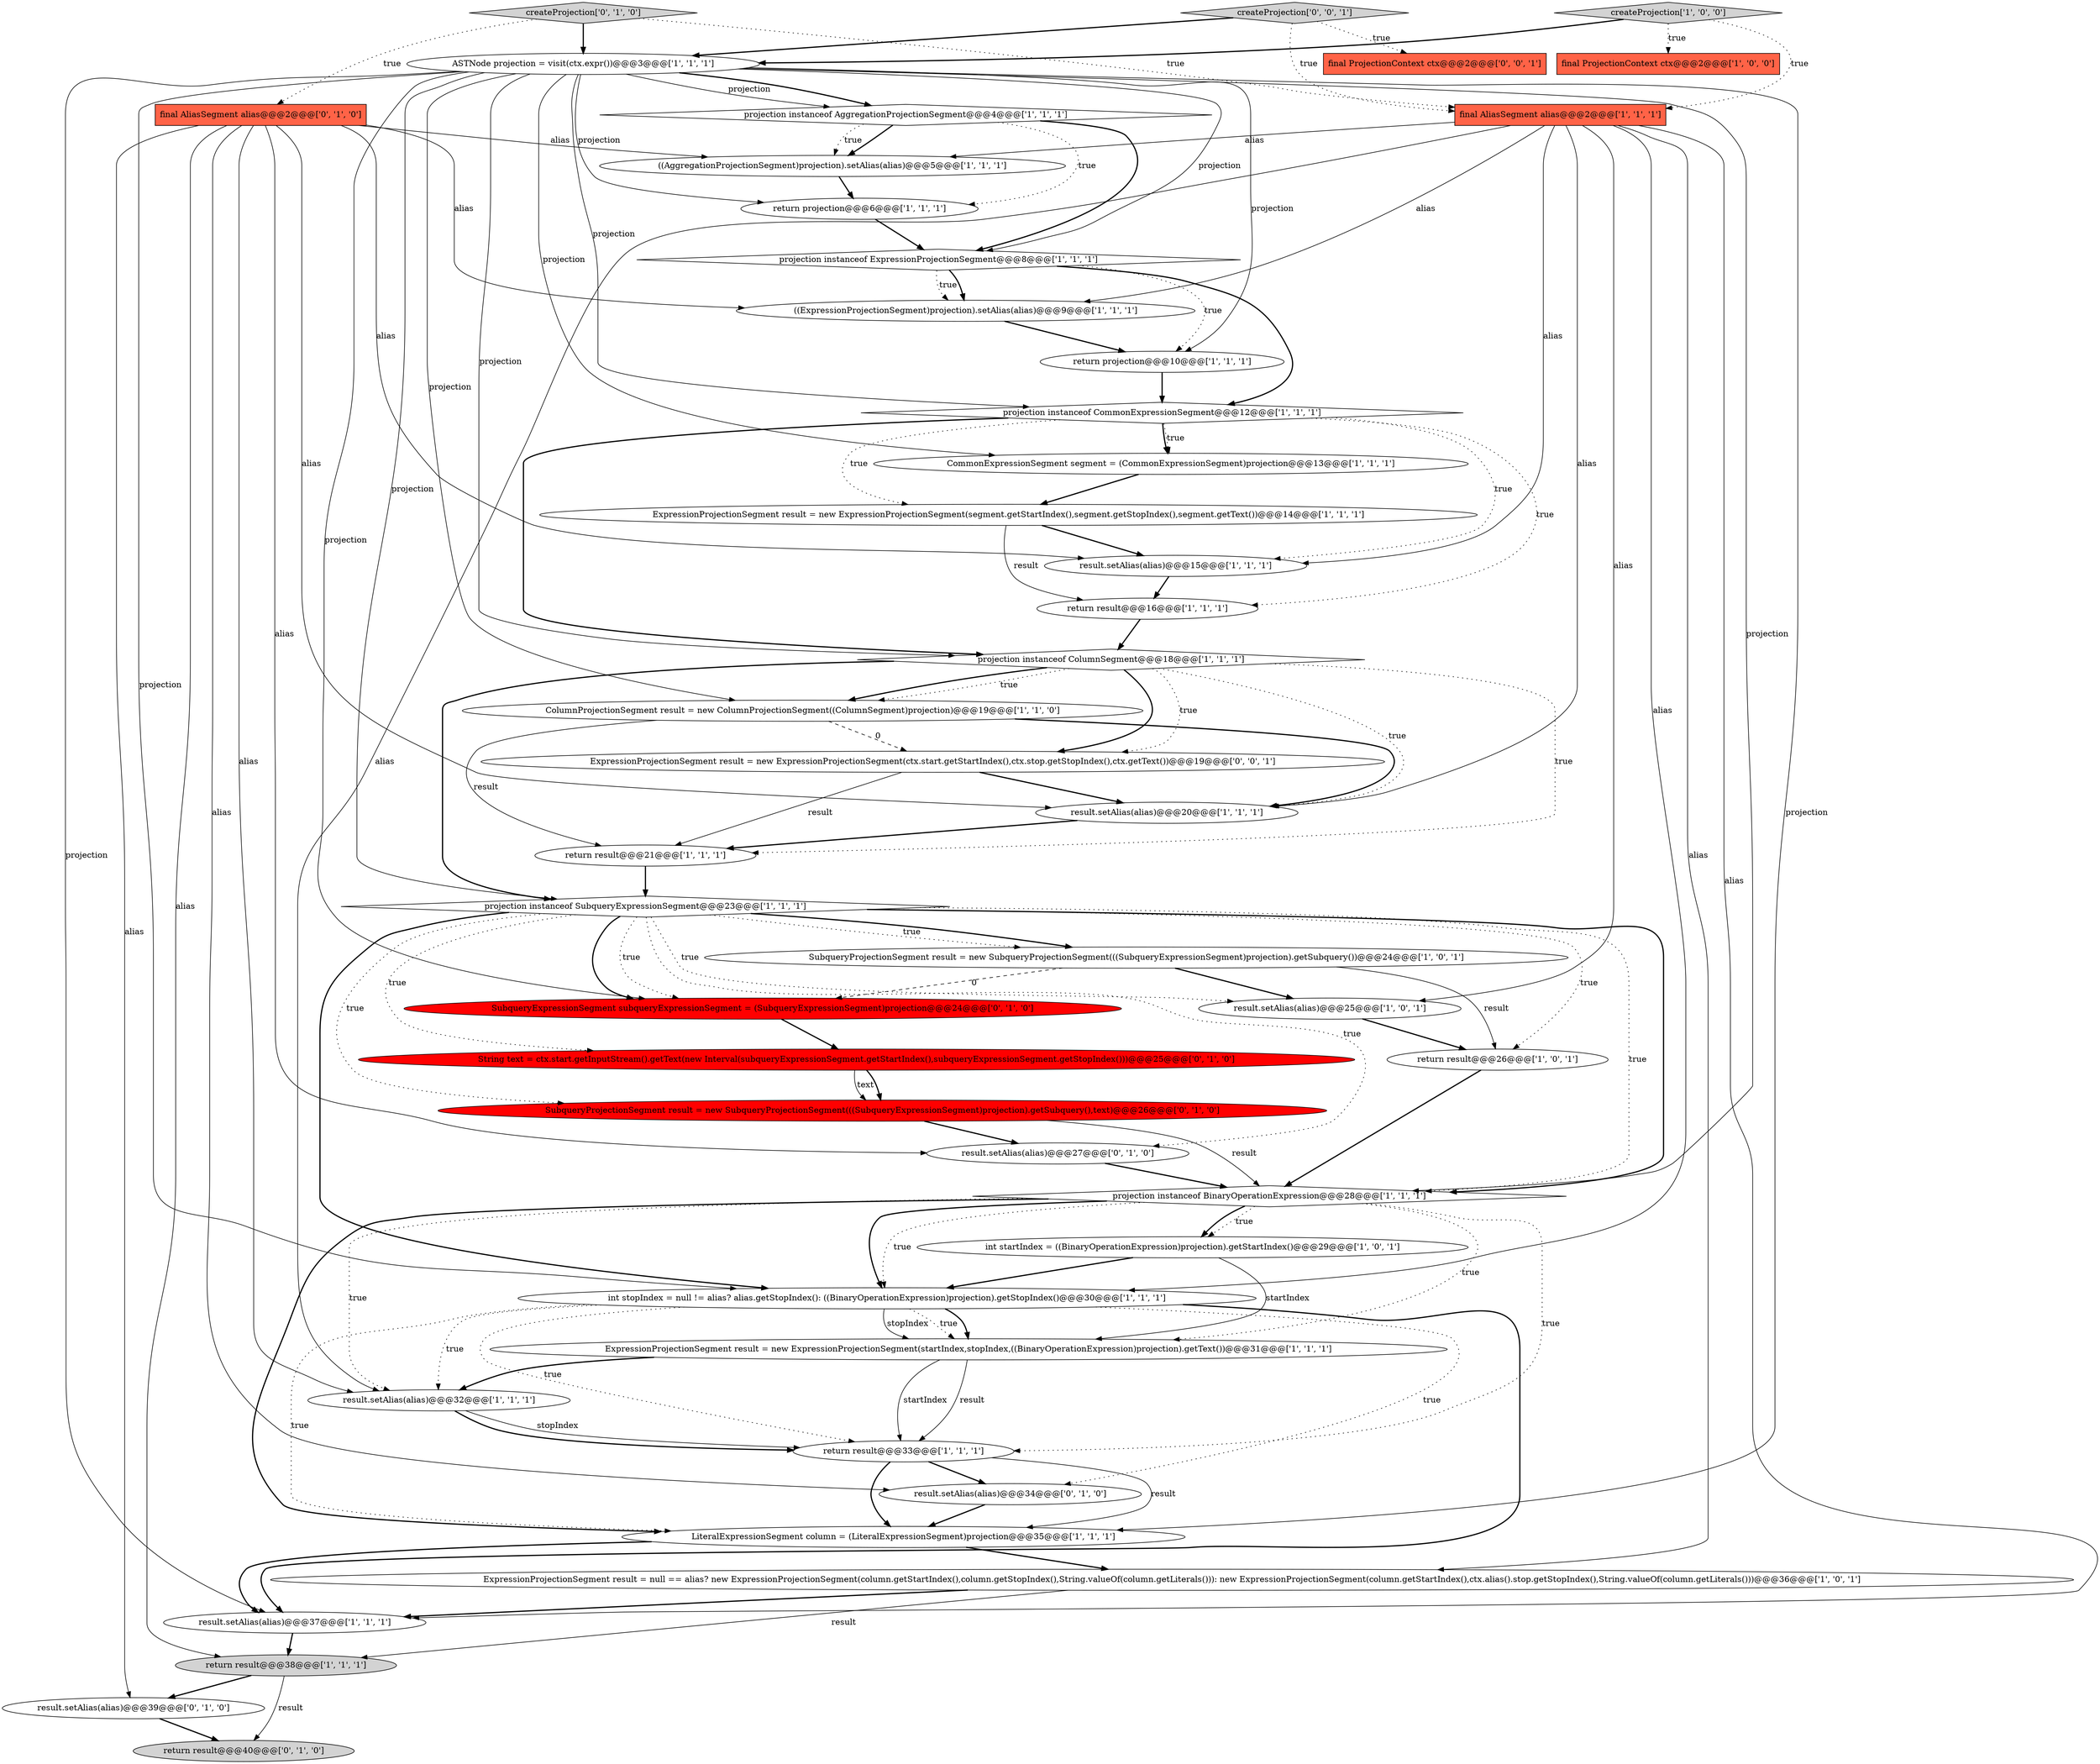digraph {
34 [style = filled, label = "result.setAlias(alias)@@@39@@@['0', '1', '0']", fillcolor = white, shape = ellipse image = "AAA0AAABBB2BBB"];
15 [style = filled, label = "int stopIndex = null != alias? alias.getStopIndex(): ((BinaryOperationExpression)projection).getStopIndex()@@@30@@@['1', '1', '1']", fillcolor = white, shape = ellipse image = "AAA0AAABBB1BBB"];
36 [style = filled, label = "createProjection['0', '1', '0']", fillcolor = lightgray, shape = diamond image = "AAA0AAABBB2BBB"];
3 [style = filled, label = "ExpressionProjectionSegment result = null == alias? new ExpressionProjectionSegment(column.getStartIndex(),column.getStopIndex(),String.valueOf(column.getLiterals())): new ExpressionProjectionSegment(column.getStartIndex(),ctx.alias().stop.getStopIndex(),String.valueOf(column.getLiterals()))@@@36@@@['1', '0', '1']", fillcolor = white, shape = ellipse image = "AAA0AAABBB1BBB"];
6 [style = filled, label = "projection instanceof AggregationProjectionSegment@@@4@@@['1', '1', '1']", fillcolor = white, shape = diamond image = "AAA0AAABBB1BBB"];
13 [style = filled, label = "return projection@@@10@@@['1', '1', '1']", fillcolor = white, shape = ellipse image = "AAA0AAABBB1BBB"];
20 [style = filled, label = "CommonExpressionSegment segment = (CommonExpressionSegment)projection@@@13@@@['1', '1', '1']", fillcolor = white, shape = ellipse image = "AAA0AAABBB1BBB"];
30 [style = filled, label = "result.setAlias(alias)@@@25@@@['1', '0', '1']", fillcolor = white, shape = ellipse image = "AAA0AAABBB1BBB"];
44 [style = filled, label = "final ProjectionContext ctx@@@2@@@['0', '0', '1']", fillcolor = tomato, shape = box image = "AAA0AAABBB3BBB"];
33 [style = filled, label = "result.setAlias(alias)@@@34@@@['0', '1', '0']", fillcolor = white, shape = ellipse image = "AAA0AAABBB2BBB"];
27 [style = filled, label = "return result@@@21@@@['1', '1', '1']", fillcolor = white, shape = ellipse image = "AAA0AAABBB1BBB"];
8 [style = filled, label = "projection instanceof CommonExpressionSegment@@@12@@@['1', '1', '1']", fillcolor = white, shape = diamond image = "AAA0AAABBB1BBB"];
32 [style = filled, label = "final AliasSegment alias@@@2@@@['1', '1', '1']", fillcolor = tomato, shape = box image = "AAA0AAABBB1BBB"];
29 [style = filled, label = "projection instanceof ExpressionProjectionSegment@@@8@@@['1', '1', '1']", fillcolor = white, shape = diamond image = "AAA0AAABBB1BBB"];
16 [style = filled, label = "return result@@@16@@@['1', '1', '1']", fillcolor = white, shape = ellipse image = "AAA0AAABBB1BBB"];
28 [style = filled, label = "ASTNode projection = visit(ctx.expr())@@@3@@@['1', '1', '1']", fillcolor = white, shape = ellipse image = "AAA0AAABBB1BBB"];
23 [style = filled, label = "int startIndex = ((BinaryOperationExpression)projection).getStartIndex()@@@29@@@['1', '0', '1']", fillcolor = white, shape = ellipse image = "AAA0AAABBB1BBB"];
19 [style = filled, label = "final ProjectionContext ctx@@@2@@@['1', '0', '0']", fillcolor = tomato, shape = box image = "AAA0AAABBB1BBB"];
17 [style = filled, label = "ExpressionProjectionSegment result = new ExpressionProjectionSegment(segment.getStartIndex(),segment.getStopIndex(),segment.getText())@@@14@@@['1', '1', '1']", fillcolor = white, shape = ellipse image = "AAA0AAABBB1BBB"];
4 [style = filled, label = "projection instanceof ColumnSegment@@@18@@@['1', '1', '1']", fillcolor = white, shape = diamond image = "AAA0AAABBB1BBB"];
26 [style = filled, label = "ColumnProjectionSegment result = new ColumnProjectionSegment((ColumnSegment)projection)@@@19@@@['1', '1', '0']", fillcolor = white, shape = ellipse image = "AAA0AAABBB1BBB"];
38 [style = filled, label = "result.setAlias(alias)@@@27@@@['0', '1', '0']", fillcolor = white, shape = ellipse image = "AAA0AAABBB2BBB"];
40 [style = filled, label = "return result@@@40@@@['0', '1', '0']", fillcolor = lightgray, shape = ellipse image = "AAA0AAABBB2BBB"];
24 [style = filled, label = "result.setAlias(alias)@@@32@@@['1', '1', '1']", fillcolor = white, shape = ellipse image = "AAA0AAABBB1BBB"];
41 [style = filled, label = "SubqueryExpressionSegment subqueryExpressionSegment = (SubqueryExpressionSegment)projection@@@24@@@['0', '1', '0']", fillcolor = red, shape = ellipse image = "AAA1AAABBB2BBB"];
0 [style = filled, label = "return projection@@@6@@@['1', '1', '1']", fillcolor = white, shape = ellipse image = "AAA0AAABBB1BBB"];
10 [style = filled, label = "return result@@@38@@@['1', '1', '1']", fillcolor = lightgray, shape = ellipse image = "AAA0AAABBB1BBB"];
21 [style = filled, label = "result.setAlias(alias)@@@37@@@['1', '1', '1']", fillcolor = white, shape = ellipse image = "AAA0AAABBB1BBB"];
22 [style = filled, label = "((AggregationProjectionSegment)projection).setAlias(alias)@@@5@@@['1', '1', '1']", fillcolor = white, shape = ellipse image = "AAA0AAABBB1BBB"];
43 [style = filled, label = "ExpressionProjectionSegment result = new ExpressionProjectionSegment(ctx.start.getStartIndex(),ctx.stop.getStopIndex(),ctx.getText())@@@19@@@['0', '0', '1']", fillcolor = white, shape = ellipse image = "AAA0AAABBB3BBB"];
11 [style = filled, label = "createProjection['1', '0', '0']", fillcolor = lightgray, shape = diamond image = "AAA0AAABBB1BBB"];
25 [style = filled, label = "ExpressionProjectionSegment result = new ExpressionProjectionSegment(startIndex,stopIndex,((BinaryOperationExpression)projection).getText())@@@31@@@['1', '1', '1']", fillcolor = white, shape = ellipse image = "AAA0AAABBB1BBB"];
31 [style = filled, label = "return result@@@26@@@['1', '0', '1']", fillcolor = white, shape = ellipse image = "AAA0AAABBB1BBB"];
37 [style = filled, label = "final AliasSegment alias@@@2@@@['0', '1', '0']", fillcolor = tomato, shape = box image = "AAA0AAABBB2BBB"];
39 [style = filled, label = "SubqueryProjectionSegment result = new SubqueryProjectionSegment(((SubqueryExpressionSegment)projection).getSubquery(),text)@@@26@@@['0', '1', '0']", fillcolor = red, shape = ellipse image = "AAA1AAABBB2BBB"];
9 [style = filled, label = "return result@@@33@@@['1', '1', '1']", fillcolor = white, shape = ellipse image = "AAA0AAABBB1BBB"];
7 [style = filled, label = "LiteralExpressionSegment column = (LiteralExpressionSegment)projection@@@35@@@['1', '1', '1']", fillcolor = white, shape = ellipse image = "AAA0AAABBB1BBB"];
1 [style = filled, label = "projection instanceof SubqueryExpressionSegment@@@23@@@['1', '1', '1']", fillcolor = white, shape = diamond image = "AAA0AAABBB1BBB"];
35 [style = filled, label = "String text = ctx.start.getInputStream().getText(new Interval(subqueryExpressionSegment.getStartIndex(),subqueryExpressionSegment.getStopIndex()))@@@25@@@['0', '1', '0']", fillcolor = red, shape = ellipse image = "AAA1AAABBB2BBB"];
2 [style = filled, label = "((ExpressionProjectionSegment)projection).setAlias(alias)@@@9@@@['1', '1', '1']", fillcolor = white, shape = ellipse image = "AAA0AAABBB1BBB"];
42 [style = filled, label = "createProjection['0', '0', '1']", fillcolor = lightgray, shape = diamond image = "AAA0AAABBB3BBB"];
5 [style = filled, label = "result.setAlias(alias)@@@20@@@['1', '1', '1']", fillcolor = white, shape = ellipse image = "AAA0AAABBB1BBB"];
18 [style = filled, label = "SubqueryProjectionSegment result = new SubqueryProjectionSegment(((SubqueryExpressionSegment)projection).getSubquery())@@@24@@@['1', '0', '1']", fillcolor = white, shape = ellipse image = "AAA0AAABBB1BBB"];
12 [style = filled, label = "result.setAlias(alias)@@@15@@@['1', '1', '1']", fillcolor = white, shape = ellipse image = "AAA0AAABBB1BBB"];
14 [style = filled, label = "projection instanceof BinaryOperationExpression@@@28@@@['1', '1', '1']", fillcolor = white, shape = diamond image = "AAA0AAABBB1BBB"];
21->10 [style = bold, label=""];
1->39 [style = dotted, label="true"];
28->6 [style = bold, label=""];
29->2 [style = dotted, label="true"];
6->22 [style = bold, label=""];
15->25 [style = bold, label=""];
15->21 [style = bold, label=""];
8->16 [style = dotted, label="true"];
36->28 [style = bold, label=""];
1->31 [style = dotted, label="true"];
18->30 [style = bold, label=""];
37->24 [style = solid, label="alias"];
15->33 [style = dotted, label="true"];
9->7 [style = bold, label=""];
15->7 [style = dotted, label="true"];
26->43 [style = dashed, label="0"];
28->6 [style = solid, label="projection"];
32->30 [style = solid, label="alias"];
6->29 [style = bold, label=""];
15->9 [style = dotted, label="true"];
14->7 [style = bold, label=""];
28->15 [style = solid, label="projection"];
28->13 [style = solid, label="projection"];
43->27 [style = solid, label="result"];
29->2 [style = bold, label=""];
8->20 [style = bold, label=""];
22->0 [style = bold, label=""];
29->13 [style = dotted, label="true"];
28->14 [style = solid, label="projection"];
39->38 [style = bold, label=""];
28->1 [style = solid, label="projection"];
32->24 [style = solid, label="alias"];
8->20 [style = dotted, label="true"];
6->0 [style = dotted, label="true"];
8->4 [style = bold, label=""];
42->32 [style = dotted, label="true"];
31->14 [style = bold, label=""];
32->2 [style = solid, label="alias"];
33->7 [style = bold, label=""];
11->28 [style = bold, label=""];
1->35 [style = dotted, label="true"];
32->12 [style = solid, label="alias"];
1->41 [style = bold, label=""];
9->33 [style = bold, label=""];
14->24 [style = dotted, label="true"];
15->24 [style = dotted, label="true"];
3->10 [style = solid, label="result"];
8->17 [style = dotted, label="true"];
0->29 [style = bold, label=""];
32->21 [style = solid, label="alias"];
17->16 [style = solid, label="result"];
35->39 [style = solid, label="text"];
1->41 [style = dotted, label="true"];
1->30 [style = dotted, label="true"];
1->18 [style = dotted, label="true"];
25->24 [style = bold, label=""];
28->7 [style = solid, label="projection"];
8->12 [style = dotted, label="true"];
10->34 [style = bold, label=""];
32->5 [style = solid, label="alias"];
14->25 [style = dotted, label="true"];
28->0 [style = solid, label="projection"];
14->15 [style = bold, label=""];
11->19 [style = dotted, label="true"];
26->27 [style = solid, label="result"];
37->34 [style = solid, label="alias"];
4->26 [style = dotted, label="true"];
4->5 [style = dotted, label="true"];
34->40 [style = bold, label=""];
42->44 [style = dotted, label="true"];
37->38 [style = solid, label="alias"];
32->15 [style = solid, label="alias"];
25->9 [style = solid, label="result"];
35->39 [style = bold, label=""];
23->15 [style = bold, label=""];
37->10 [style = solid, label="alias"];
10->40 [style = solid, label="result"];
14->23 [style = dotted, label="true"];
36->32 [style = dotted, label="true"];
6->22 [style = dotted, label="true"];
36->37 [style = dotted, label="true"];
24->9 [style = solid, label="stopIndex"];
17->12 [style = bold, label=""];
14->23 [style = bold, label=""];
43->5 [style = bold, label=""];
30->31 [style = bold, label=""];
37->5 [style = solid, label="alias"];
15->25 [style = solid, label="stopIndex"];
3->21 [style = bold, label=""];
25->9 [style = solid, label="startIndex"];
4->1 [style = bold, label=""];
42->28 [style = bold, label=""];
16->4 [style = bold, label=""];
15->25 [style = dotted, label="true"];
1->38 [style = dotted, label="true"];
37->22 [style = solid, label="alias"];
24->9 [style = bold, label=""];
4->43 [style = dotted, label="true"];
41->35 [style = bold, label=""];
11->32 [style = dotted, label="true"];
29->8 [style = bold, label=""];
27->1 [style = bold, label=""];
20->17 [style = bold, label=""];
4->43 [style = bold, label=""];
28->21 [style = solid, label="projection"];
26->5 [style = bold, label=""];
18->41 [style = dashed, label="0"];
1->15 [style = bold, label=""];
39->14 [style = solid, label="result"];
18->31 [style = solid, label="result"];
4->26 [style = bold, label=""];
1->18 [style = bold, label=""];
32->3 [style = solid, label="alias"];
12->16 [style = bold, label=""];
1->14 [style = dotted, label="true"];
37->12 [style = solid, label="alias"];
28->29 [style = solid, label="projection"];
7->3 [style = bold, label=""];
38->14 [style = bold, label=""];
2->13 [style = bold, label=""];
14->15 [style = dotted, label="true"];
23->25 [style = solid, label="startIndex"];
28->26 [style = solid, label="projection"];
4->27 [style = dotted, label="true"];
28->4 [style = solid, label="projection"];
7->21 [style = bold, label=""];
28->20 [style = solid, label="projection"];
1->14 [style = bold, label=""];
37->2 [style = solid, label="alias"];
28->41 [style = solid, label="projection"];
14->9 [style = dotted, label="true"];
5->27 [style = bold, label=""];
28->8 [style = solid, label="projection"];
13->8 [style = bold, label=""];
32->22 [style = solid, label="alias"];
9->7 [style = solid, label="result"];
37->33 [style = solid, label="alias"];
}
